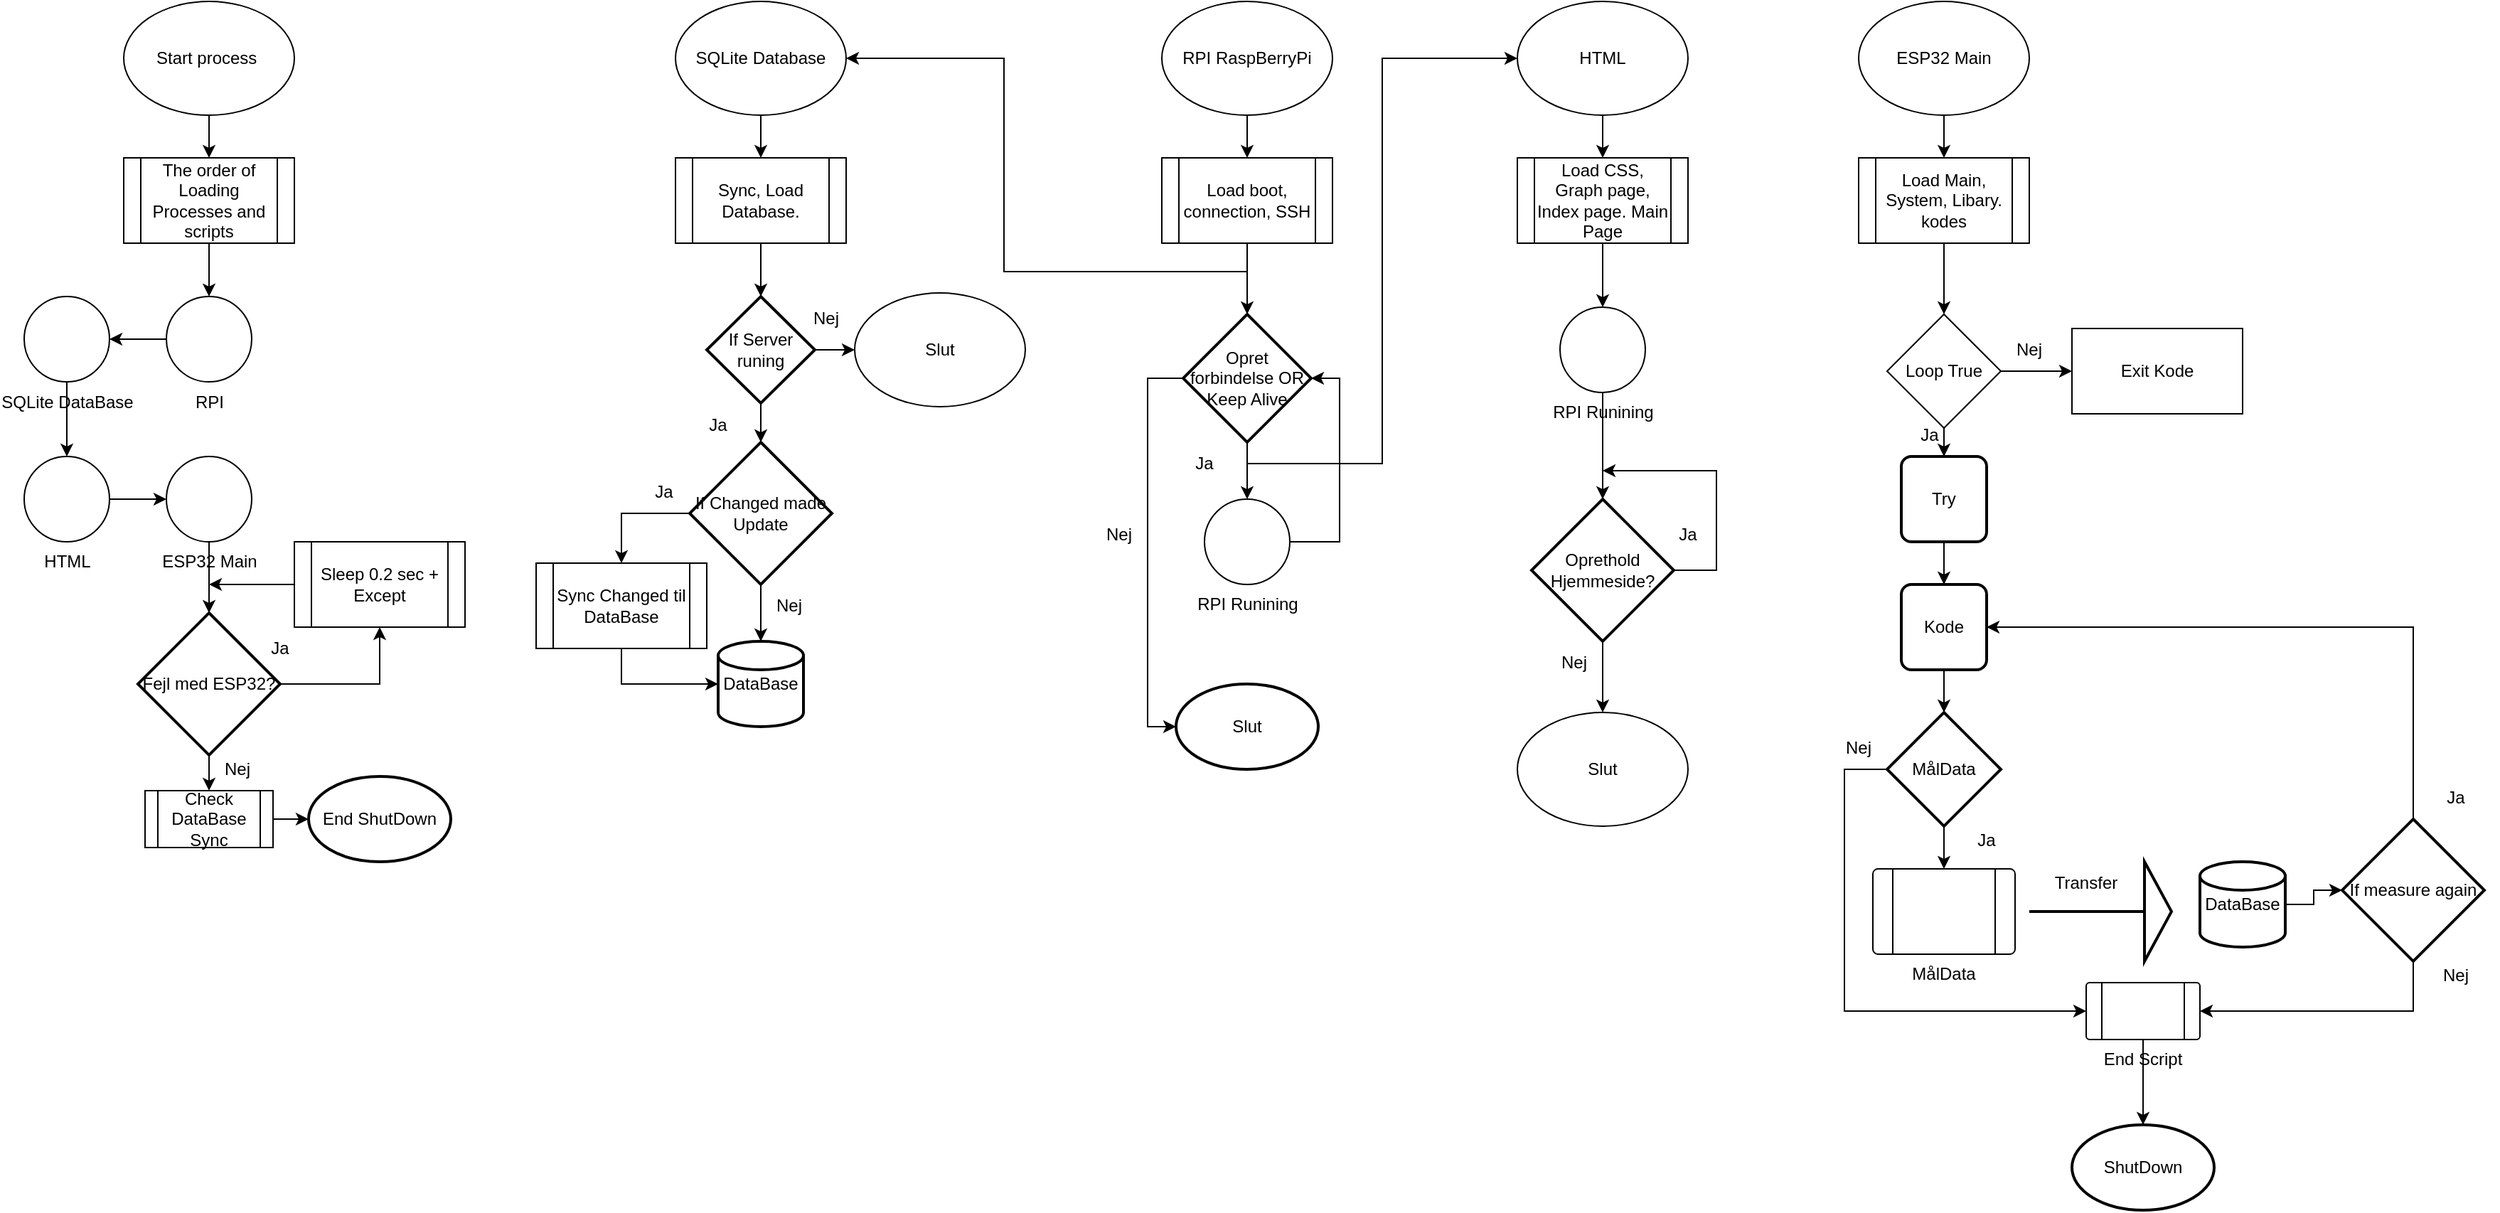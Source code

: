 <mxfile version="21.0.8" type="google"><diagram id="C5RBs43oDa-KdzZeNtuy" name="Page-1"><mxGraphModel grid="1" page="1" gridSize="10" guides="1" tooltips="1" connect="1" arrows="1" fold="1" pageScale="1" pageWidth="827" pageHeight="1169" math="0" shadow="0"><root><mxCell id="WIyWlLk6GJQsqaUBKTNV-0"/><mxCell id="WIyWlLk6GJQsqaUBKTNV-1" parent="WIyWlLk6GJQsqaUBKTNV-0"/><mxCell id="P3t2Y9XGP3nu2Di6zCtq-6" style="edgeStyle=orthogonalEdgeStyle;rounded=0;orthogonalLoop=1;jettySize=auto;html=1;entryX=0.5;entryY=0;entryDx=0;entryDy=0;" edge="1" parent="WIyWlLk6GJQsqaUBKTNV-1" source="P3t2Y9XGP3nu2Di6zCtq-0" target="P3t2Y9XGP3nu2Di6zCtq-1"><mxGeometry relative="1" as="geometry"/></mxCell><mxCell id="P3t2Y9XGP3nu2Di6zCtq-0" value="Start process&amp;nbsp;" style="ellipse;whiteSpace=wrap;html=1;" vertex="1" parent="WIyWlLk6GJQsqaUBKTNV-1"><mxGeometry x="-240" width="120" height="80" as="geometry"/></mxCell><mxCell id="1W7701XU49RWm2mFHfID-1" style="edgeStyle=orthogonalEdgeStyle;rounded=0;orthogonalLoop=1;jettySize=auto;html=1;exitX=0.5;exitY=1;exitDx=0;exitDy=0;entryX=0.5;entryY=0;entryDx=0;entryDy=0;entryPerimeter=0;" edge="1" parent="WIyWlLk6GJQsqaUBKTNV-1" source="P3t2Y9XGP3nu2Di6zCtq-1" target="u8uRBt65jKNWZAdCHyy7-28"><mxGeometry relative="1" as="geometry"/></mxCell><mxCell id="P3t2Y9XGP3nu2Di6zCtq-1" value="The order of Loading Processes and scripts" style="shape=process;whiteSpace=wrap;html=1;backgroundOutline=1;" vertex="1" parent="WIyWlLk6GJQsqaUBKTNV-1"><mxGeometry x="-240" y="110" width="120" height="60" as="geometry"/></mxCell><mxCell id="P3t2Y9XGP3nu2Di6zCtq-38" style="edgeStyle=orthogonalEdgeStyle;rounded=0;orthogonalLoop=1;jettySize=auto;html=1;" edge="1" parent="WIyWlLk6GJQsqaUBKTNV-1" source="P3t2Y9XGP3nu2Di6zCtq-2" target="P3t2Y9XGP3nu2Di6zCtq-7"><mxGeometry relative="1" as="geometry"/></mxCell><mxCell id="P3t2Y9XGP3nu2Di6zCtq-2" value="SQLite Database" style="ellipse;whiteSpace=wrap;html=1;" vertex="1" parent="WIyWlLk6GJQsqaUBKTNV-1"><mxGeometry x="148" width="120" height="80" as="geometry"/></mxCell><mxCell id="P3t2Y9XGP3nu2Di6zCtq-39" style="edgeStyle=orthogonalEdgeStyle;rounded=0;orthogonalLoop=1;jettySize=auto;html=1;" edge="1" parent="WIyWlLk6GJQsqaUBKTNV-1" source="P3t2Y9XGP3nu2Di6zCtq-3" target="P3t2Y9XGP3nu2Di6zCtq-8"><mxGeometry relative="1" as="geometry"/></mxCell><mxCell id="P3t2Y9XGP3nu2Di6zCtq-3" value="RPI RaspBerryPi" style="ellipse;whiteSpace=wrap;html=1;" vertex="1" parent="WIyWlLk6GJQsqaUBKTNV-1"><mxGeometry x="490" width="120" height="80" as="geometry"/></mxCell><mxCell id="P3t2Y9XGP3nu2Di6zCtq-40" style="edgeStyle=orthogonalEdgeStyle;rounded=0;orthogonalLoop=1;jettySize=auto;html=1;entryX=0.5;entryY=0;entryDx=0;entryDy=0;" edge="1" parent="WIyWlLk6GJQsqaUBKTNV-1" source="P3t2Y9XGP3nu2Di6zCtq-4" target="P3t2Y9XGP3nu2Di6zCtq-9"><mxGeometry relative="1" as="geometry"/></mxCell><mxCell id="P3t2Y9XGP3nu2Di6zCtq-4" value="HTML" style="ellipse;whiteSpace=wrap;html=1;" vertex="1" parent="WIyWlLk6GJQsqaUBKTNV-1"><mxGeometry x="740" width="120" height="80" as="geometry"/></mxCell><mxCell id="P3t2Y9XGP3nu2Di6zCtq-37" style="edgeStyle=orthogonalEdgeStyle;rounded=0;orthogonalLoop=1;jettySize=auto;html=1;" edge="1" parent="WIyWlLk6GJQsqaUBKTNV-1" source="P3t2Y9XGP3nu2Di6zCtq-5" target="P3t2Y9XGP3nu2Di6zCtq-10"><mxGeometry relative="1" as="geometry"/></mxCell><mxCell id="P3t2Y9XGP3nu2Di6zCtq-5" value="&lt;div&gt;ESP32 Main&lt;/div&gt;" style="ellipse;whiteSpace=wrap;html=1;" vertex="1" parent="WIyWlLk6GJQsqaUBKTNV-1"><mxGeometry x="980" width="120" height="80" as="geometry"/></mxCell><mxCell id="u8uRBt65jKNWZAdCHyy7-11" style="edgeStyle=orthogonalEdgeStyle;rounded=0;orthogonalLoop=1;jettySize=auto;html=1;entryX=0.5;entryY=0;entryDx=0;entryDy=0;entryPerimeter=0;" edge="1" parent="WIyWlLk6GJQsqaUBKTNV-1" source="P3t2Y9XGP3nu2Di6zCtq-7" target="u8uRBt65jKNWZAdCHyy7-10"><mxGeometry relative="1" as="geometry"/></mxCell><mxCell id="P3t2Y9XGP3nu2Di6zCtq-7" value="Sync, Load Database." style="shape=process;whiteSpace=wrap;html=1;backgroundOutline=1;" vertex="1" parent="WIyWlLk6GJQsqaUBKTNV-1"><mxGeometry x="148" y="110" width="120" height="60" as="geometry"/></mxCell><mxCell id="u8uRBt65jKNWZAdCHyy7-2" style="edgeStyle=orthogonalEdgeStyle;rounded=0;orthogonalLoop=1;jettySize=auto;html=1;" edge="1" parent="WIyWlLk6GJQsqaUBKTNV-1" source="P3t2Y9XGP3nu2Di6zCtq-8" target="u8uRBt65jKNWZAdCHyy7-1"><mxGeometry relative="1" as="geometry"/></mxCell><mxCell id="vGpb5dYSq3rrE0yvAxfk-0" style="edgeStyle=orthogonalEdgeStyle;rounded=0;orthogonalLoop=1;jettySize=auto;html=1;entryX=1;entryY=0.5;entryDx=0;entryDy=0;" edge="1" parent="WIyWlLk6GJQsqaUBKTNV-1" source="P3t2Y9XGP3nu2Di6zCtq-8" target="P3t2Y9XGP3nu2Di6zCtq-2"><mxGeometry relative="1" as="geometry"><Array as="points"><mxPoint x="550" y="190"/><mxPoint x="379" y="190"/><mxPoint x="379" y="40"/></Array></mxGeometry></mxCell><mxCell id="P3t2Y9XGP3nu2Di6zCtq-8" value="Load boot, connection, SSH" style="shape=process;whiteSpace=wrap;html=1;backgroundOutline=1;" vertex="1" parent="WIyWlLk6GJQsqaUBKTNV-1"><mxGeometry x="490" y="110" width="120" height="60" as="geometry"/></mxCell><mxCell id="P3t2Y9XGP3nu2Di6zCtq-51" style="edgeStyle=orthogonalEdgeStyle;rounded=0;orthogonalLoop=1;jettySize=auto;html=1;entryX=0.5;entryY=0;entryDx=0;entryDy=0;entryPerimeter=0;" edge="1" parent="WIyWlLk6GJQsqaUBKTNV-1" source="P3t2Y9XGP3nu2Di6zCtq-9" target="P3t2Y9XGP3nu2Di6zCtq-50"><mxGeometry relative="1" as="geometry"/></mxCell><mxCell id="P3t2Y9XGP3nu2Di6zCtq-9" value="Load CSS, Graph page, Index page. Main Page" style="shape=process;whiteSpace=wrap;html=1;backgroundOutline=1;" vertex="1" parent="WIyWlLk6GJQsqaUBKTNV-1"><mxGeometry x="740" y="110" width="120" height="60" as="geometry"/></mxCell><mxCell id="P3t2Y9XGP3nu2Di6zCtq-19" style="edgeStyle=orthogonalEdgeStyle;rounded=0;orthogonalLoop=1;jettySize=auto;html=1;" edge="1" parent="WIyWlLk6GJQsqaUBKTNV-1" source="P3t2Y9XGP3nu2Di6zCtq-10" target="P3t2Y9XGP3nu2Di6zCtq-11"><mxGeometry relative="1" as="geometry"/></mxCell><mxCell id="P3t2Y9XGP3nu2Di6zCtq-10" value="Load Main, System, Libary. kodes" style="shape=process;whiteSpace=wrap;html=1;backgroundOutline=1;" vertex="1" parent="WIyWlLk6GJQsqaUBKTNV-1"><mxGeometry x="980" y="110" width="120" height="60" as="geometry"/></mxCell><mxCell id="P3t2Y9XGP3nu2Di6zCtq-13" style="edgeStyle=orthogonalEdgeStyle;rounded=0;orthogonalLoop=1;jettySize=auto;html=1;exitX=1;exitY=0.5;exitDx=0;exitDy=0;" edge="1" parent="WIyWlLk6GJQsqaUBKTNV-1" source="P3t2Y9XGP3nu2Di6zCtq-11" target="P3t2Y9XGP3nu2Di6zCtq-12"><mxGeometry relative="1" as="geometry"/></mxCell><mxCell id="P3t2Y9XGP3nu2Di6zCtq-21" style="edgeStyle=orthogonalEdgeStyle;rounded=0;orthogonalLoop=1;jettySize=auto;html=1;" edge="1" parent="WIyWlLk6GJQsqaUBKTNV-1" source="P3t2Y9XGP3nu2Di6zCtq-11" target="P3t2Y9XGP3nu2Di6zCtq-20"><mxGeometry relative="1" as="geometry"/></mxCell><mxCell id="P3t2Y9XGP3nu2Di6zCtq-11" value="Loop True" style="rhombus;whiteSpace=wrap;html=1;" vertex="1" parent="WIyWlLk6GJQsqaUBKTNV-1"><mxGeometry x="1000" y="220" width="80" height="80" as="geometry"/></mxCell><mxCell id="P3t2Y9XGP3nu2Di6zCtq-12" value="Exit Kode" style="rounded=0;whiteSpace=wrap;html=1;" vertex="1" parent="WIyWlLk6GJQsqaUBKTNV-1"><mxGeometry x="1130" y="230" width="120" height="60" as="geometry"/></mxCell><mxCell id="P3t2Y9XGP3nu2Di6zCtq-14" value="Nej" style="text;html=1;strokeColor=none;fillColor=none;align=center;verticalAlign=middle;whiteSpace=wrap;rounded=0;" vertex="1" parent="WIyWlLk6GJQsqaUBKTNV-1"><mxGeometry x="1070" y="230" width="60" height="30" as="geometry"/></mxCell><mxCell id="P3t2Y9XGP3nu2Di6zCtq-36" style="edgeStyle=orthogonalEdgeStyle;rounded=0;orthogonalLoop=1;jettySize=auto;html=1;entryX=0.5;entryY=0;entryDx=0;entryDy=0;" edge="1" parent="WIyWlLk6GJQsqaUBKTNV-1" source="P3t2Y9XGP3nu2Di6zCtq-20" target="P3t2Y9XGP3nu2Di6zCtq-23"><mxGeometry relative="1" as="geometry"/></mxCell><mxCell id="P3t2Y9XGP3nu2Di6zCtq-20" value="Try" style="rounded=1;whiteSpace=wrap;html=1;absoluteArcSize=1;arcSize=14;strokeWidth=2;" vertex="1" parent="WIyWlLk6GJQsqaUBKTNV-1"><mxGeometry x="1010" y="320" width="60" height="60" as="geometry"/></mxCell><mxCell id="P3t2Y9XGP3nu2Di6zCtq-22" value="Ja" style="text;html=1;strokeColor=none;fillColor=none;align=center;verticalAlign=middle;whiteSpace=wrap;rounded=0;" vertex="1" parent="WIyWlLk6GJQsqaUBKTNV-1"><mxGeometry x="1000" y="290" width="60" height="30" as="geometry"/></mxCell><mxCell id="P3t2Y9XGP3nu2Di6zCtq-25" style="edgeStyle=orthogonalEdgeStyle;rounded=0;orthogonalLoop=1;jettySize=auto;html=1;" edge="1" parent="WIyWlLk6GJQsqaUBKTNV-1" source="P3t2Y9XGP3nu2Di6zCtq-23" target="P3t2Y9XGP3nu2Di6zCtq-24"><mxGeometry relative="1" as="geometry"/></mxCell><mxCell id="P3t2Y9XGP3nu2Di6zCtq-23" value="Kode" style="rounded=1;whiteSpace=wrap;html=1;absoluteArcSize=1;arcSize=14;strokeWidth=2;" vertex="1" parent="WIyWlLk6GJQsqaUBKTNV-1"><mxGeometry x="1010" y="410" width="60" height="60" as="geometry"/></mxCell><mxCell id="P3t2Y9XGP3nu2Di6zCtq-31" style="edgeStyle=orthogonalEdgeStyle;rounded=0;orthogonalLoop=1;jettySize=auto;html=1;" edge="1" parent="WIyWlLk6GJQsqaUBKTNV-1" source="P3t2Y9XGP3nu2Di6zCtq-24" target="P3t2Y9XGP3nu2Di6zCtq-30"><mxGeometry relative="1" as="geometry"/></mxCell><mxCell id="u8uRBt65jKNWZAdCHyy7-55" style="edgeStyle=orthogonalEdgeStyle;rounded=0;orthogonalLoop=1;jettySize=auto;html=1;exitX=0;exitY=0.5;exitDx=0;exitDy=0;exitPerimeter=0;entryX=0;entryY=0.5;entryDx=0;entryDy=0;" edge="1" parent="WIyWlLk6GJQsqaUBKTNV-1" source="P3t2Y9XGP3nu2Di6zCtq-24" target="u8uRBt65jKNWZAdCHyy7-54"><mxGeometry relative="1" as="geometry"><Array as="points"><mxPoint x="970" y="540"/><mxPoint x="970" y="710"/></Array></mxGeometry></mxCell><mxCell id="P3t2Y9XGP3nu2Di6zCtq-24" value="MålData" style="strokeWidth=2;html=1;shape=mxgraph.flowchart.decision;whiteSpace=wrap;" vertex="1" parent="WIyWlLk6GJQsqaUBKTNV-1"><mxGeometry x="1000" y="500" width="80" height="80" as="geometry"/></mxCell><mxCell id="P3t2Y9XGP3nu2Di6zCtq-30" value="MålData" style="verticalLabelPosition=bottom;verticalAlign=top;html=1;shape=process;whiteSpace=wrap;rounded=1;size=0.14;arcSize=6;" vertex="1" parent="WIyWlLk6GJQsqaUBKTNV-1"><mxGeometry x="990" y="610" width="100" height="60" as="geometry"/></mxCell><mxCell id="P3t2Y9XGP3nu2Di6zCtq-32" value="" style="verticalLabelPosition=bottom;verticalAlign=top;html=1;strokeWidth=2;shape=mxgraph.arrows2.arrow;dy=1;dx=19;notch=0;" vertex="1" parent="WIyWlLk6GJQsqaUBKTNV-1"><mxGeometry x="1100" y="605" width="100" height="70" as="geometry"/></mxCell><mxCell id="u8uRBt65jKNWZAdCHyy7-51" style="edgeStyle=orthogonalEdgeStyle;rounded=0;orthogonalLoop=1;jettySize=auto;html=1;entryX=0;entryY=0.5;entryDx=0;entryDy=0;entryPerimeter=0;" edge="1" parent="WIyWlLk6GJQsqaUBKTNV-1" source="P3t2Y9XGP3nu2Di6zCtq-34" target="u8uRBt65jKNWZAdCHyy7-50"><mxGeometry relative="1" as="geometry"/></mxCell><mxCell id="P3t2Y9XGP3nu2Di6zCtq-34" value="DataBase" style="strokeWidth=2;html=1;shape=mxgraph.flowchart.database;whiteSpace=wrap;" vertex="1" parent="WIyWlLk6GJQsqaUBKTNV-1"><mxGeometry x="1220" y="605" width="60" height="60" as="geometry"/></mxCell><mxCell id="P3t2Y9XGP3nu2Di6zCtq-35" value="Transfer" style="text;html=1;strokeColor=none;fillColor=none;align=center;verticalAlign=middle;whiteSpace=wrap;rounded=0;" vertex="1" parent="WIyWlLk6GJQsqaUBKTNV-1"><mxGeometry x="1110" y="605" width="60" height="30" as="geometry"/></mxCell><mxCell id="P3t2Y9XGP3nu2Di6zCtq-44" style="edgeStyle=orthogonalEdgeStyle;rounded=0;orthogonalLoop=1;jettySize=auto;html=1;entryX=0.5;entryY=0;entryDx=0;entryDy=0;" edge="1" parent="WIyWlLk6GJQsqaUBKTNV-1" source="P3t2Y9XGP3nu2Di6zCtq-42" target="P3t2Y9XGP3nu2Di6zCtq-43"><mxGeometry relative="1" as="geometry"/></mxCell><mxCell id="P3t2Y9XGP3nu2Di6zCtq-47" style="edgeStyle=orthogonalEdgeStyle;rounded=0;orthogonalLoop=1;jettySize=auto;html=1;" edge="1" parent="WIyWlLk6GJQsqaUBKTNV-1" source="P3t2Y9XGP3nu2Di6zCtq-42"><mxGeometry relative="1" as="geometry"><mxPoint x="800" y="330" as="targetPoint"/><Array as="points"><mxPoint x="880" y="400"/><mxPoint x="880" y="330"/><mxPoint x="860" y="330"/></Array></mxGeometry></mxCell><mxCell id="P3t2Y9XGP3nu2Di6zCtq-42" value="Oprethold Hjemmeside?" style="strokeWidth=2;html=1;shape=mxgraph.flowchart.decision;whiteSpace=wrap;" vertex="1" parent="WIyWlLk6GJQsqaUBKTNV-1"><mxGeometry x="750" y="350" width="100" height="100" as="geometry"/></mxCell><mxCell id="P3t2Y9XGP3nu2Di6zCtq-43" value="Slut" style="ellipse;whiteSpace=wrap;html=1;" vertex="1" parent="WIyWlLk6GJQsqaUBKTNV-1"><mxGeometry x="740" y="500" width="120" height="80" as="geometry"/></mxCell><mxCell id="P3t2Y9XGP3nu2Di6zCtq-48" value="Nej" style="text;html=1;strokeColor=none;fillColor=none;align=center;verticalAlign=middle;whiteSpace=wrap;rounded=0;" vertex="1" parent="WIyWlLk6GJQsqaUBKTNV-1"><mxGeometry x="750" y="450" width="60" height="30" as="geometry"/></mxCell><mxCell id="P3t2Y9XGP3nu2Di6zCtq-49" value="Ja" style="text;html=1;strokeColor=none;fillColor=none;align=center;verticalAlign=middle;whiteSpace=wrap;rounded=0;" vertex="1" parent="WIyWlLk6GJQsqaUBKTNV-1"><mxGeometry x="830" y="360" width="60" height="30" as="geometry"/></mxCell><mxCell id="P3t2Y9XGP3nu2Di6zCtq-52" style="edgeStyle=orthogonalEdgeStyle;rounded=0;orthogonalLoop=1;jettySize=auto;html=1;" edge="1" parent="WIyWlLk6GJQsqaUBKTNV-1" source="P3t2Y9XGP3nu2Di6zCtq-50" target="P3t2Y9XGP3nu2Di6zCtq-42"><mxGeometry relative="1" as="geometry"/></mxCell><mxCell id="P3t2Y9XGP3nu2Di6zCtq-50" value="RPI Runining" style="verticalLabelPosition=bottom;verticalAlign=top;html=1;shape=mxgraph.flowchart.on-page_reference;" vertex="1" parent="WIyWlLk6GJQsqaUBKTNV-1"><mxGeometry x="770" y="215" width="60" height="60" as="geometry"/></mxCell><mxCell id="u8uRBt65jKNWZAdCHyy7-9" style="edgeStyle=orthogonalEdgeStyle;rounded=0;orthogonalLoop=1;jettySize=auto;html=1;entryX=1;entryY=0.5;entryDx=0;entryDy=0;entryPerimeter=0;" edge="1" parent="WIyWlLk6GJQsqaUBKTNV-1" source="P3t2Y9XGP3nu2Di6zCtq-53" target="u8uRBt65jKNWZAdCHyy7-1"><mxGeometry relative="1" as="geometry"><Array as="points"><mxPoint x="615" y="380"/><mxPoint x="615" y="265"/></Array></mxGeometry></mxCell><mxCell id="P3t2Y9XGP3nu2Di6zCtq-53" value="RPI Runining" style="verticalLabelPosition=bottom;verticalAlign=top;html=1;shape=mxgraph.flowchart.on-page_reference;" vertex="1" parent="WIyWlLk6GJQsqaUBKTNV-1"><mxGeometry x="520" y="350" width="60" height="60" as="geometry"/></mxCell><mxCell id="u8uRBt65jKNWZAdCHyy7-3" style="edgeStyle=orthogonalEdgeStyle;rounded=0;orthogonalLoop=1;jettySize=auto;html=1;entryX=0.5;entryY=0;entryDx=0;entryDy=0;entryPerimeter=0;" edge="1" parent="WIyWlLk6GJQsqaUBKTNV-1" source="u8uRBt65jKNWZAdCHyy7-1" target="P3t2Y9XGP3nu2Di6zCtq-53"><mxGeometry relative="1" as="geometry"/></mxCell><mxCell id="u8uRBt65jKNWZAdCHyy7-5" style="edgeStyle=orthogonalEdgeStyle;rounded=0;orthogonalLoop=1;jettySize=auto;html=1;entryX=0;entryY=0.5;entryDx=0;entryDy=0;entryPerimeter=0;" edge="1" parent="WIyWlLk6GJQsqaUBKTNV-1" source="u8uRBt65jKNWZAdCHyy7-1" target="u8uRBt65jKNWZAdCHyy7-4"><mxGeometry relative="1" as="geometry"><Array as="points"><mxPoint x="480" y="265"/><mxPoint x="480" y="510"/></Array></mxGeometry></mxCell><mxCell id="u8uRBt65jKNWZAdCHyy7-1" value="Opret forbindelse OR Keep Alive" style="strokeWidth=2;html=1;shape=mxgraph.flowchart.decision;whiteSpace=wrap;" vertex="1" parent="WIyWlLk6GJQsqaUBKTNV-1"><mxGeometry x="505" y="220" width="90" height="90" as="geometry"/></mxCell><mxCell id="u8uRBt65jKNWZAdCHyy7-4" value="Slut" style="strokeWidth=2;html=1;shape=mxgraph.flowchart.start_1;whiteSpace=wrap;" vertex="1" parent="WIyWlLk6GJQsqaUBKTNV-1"><mxGeometry x="500" y="480" width="100" height="60" as="geometry"/></mxCell><mxCell id="vGpb5dYSq3rrE0yvAxfk-2" style="edgeStyle=orthogonalEdgeStyle;rounded=0;orthogonalLoop=1;jettySize=auto;html=1;entryX=0;entryY=0.5;entryDx=0;entryDy=0;" edge="1" parent="WIyWlLk6GJQsqaUBKTNV-1" source="u8uRBt65jKNWZAdCHyy7-6" target="P3t2Y9XGP3nu2Di6zCtq-4"><mxGeometry relative="1" as="geometry"/></mxCell><mxCell id="u8uRBt65jKNWZAdCHyy7-6" value="Ja" style="text;html=1;strokeColor=none;fillColor=none;align=center;verticalAlign=middle;whiteSpace=wrap;rounded=0;" vertex="1" parent="WIyWlLk6GJQsqaUBKTNV-1"><mxGeometry x="490" y="310" width="60" height="30" as="geometry"/></mxCell><mxCell id="u8uRBt65jKNWZAdCHyy7-8" value="Nej" style="text;html=1;strokeColor=none;fillColor=none;align=center;verticalAlign=middle;whiteSpace=wrap;rounded=0;" vertex="1" parent="WIyWlLk6GJQsqaUBKTNV-1"><mxGeometry x="430" y="360" width="60" height="30" as="geometry"/></mxCell><mxCell id="u8uRBt65jKNWZAdCHyy7-13" style="edgeStyle=orthogonalEdgeStyle;rounded=0;orthogonalLoop=1;jettySize=auto;html=1;" edge="1" parent="WIyWlLk6GJQsqaUBKTNV-1" source="u8uRBt65jKNWZAdCHyy7-10" target="u8uRBt65jKNWZAdCHyy7-12"><mxGeometry relative="1" as="geometry"/></mxCell><mxCell id="u8uRBt65jKNWZAdCHyy7-18" style="edgeStyle=orthogonalEdgeStyle;rounded=0;orthogonalLoop=1;jettySize=auto;html=1;entryX=0;entryY=0.5;entryDx=0;entryDy=0;" edge="1" parent="WIyWlLk6GJQsqaUBKTNV-1" source="u8uRBt65jKNWZAdCHyy7-10" target="u8uRBt65jKNWZAdCHyy7-16"><mxGeometry relative="1" as="geometry"/></mxCell><mxCell id="u8uRBt65jKNWZAdCHyy7-10" value="If Server runing" style="strokeWidth=2;html=1;shape=mxgraph.flowchart.decision;whiteSpace=wrap;" vertex="1" parent="WIyWlLk6GJQsqaUBKTNV-1"><mxGeometry x="170" y="207.5" width="76" height="75" as="geometry"/></mxCell><mxCell id="u8uRBt65jKNWZAdCHyy7-21" style="edgeStyle=orthogonalEdgeStyle;rounded=0;orthogonalLoop=1;jettySize=auto;html=1;entryX=0.5;entryY=0;entryDx=0;entryDy=0;entryPerimeter=0;" edge="1" parent="WIyWlLk6GJQsqaUBKTNV-1" source="u8uRBt65jKNWZAdCHyy7-12" target="u8uRBt65jKNWZAdCHyy7-14"><mxGeometry relative="1" as="geometry"/></mxCell><mxCell id="u8uRBt65jKNWZAdCHyy7-24" style="edgeStyle=orthogonalEdgeStyle;rounded=0;orthogonalLoop=1;jettySize=auto;html=1;entryX=0.5;entryY=0;entryDx=0;entryDy=0;" edge="1" parent="WIyWlLk6GJQsqaUBKTNV-1" source="u8uRBt65jKNWZAdCHyy7-12" target="u8uRBt65jKNWZAdCHyy7-23"><mxGeometry relative="1" as="geometry"><Array as="points"><mxPoint x="110" y="360"/></Array></mxGeometry></mxCell><mxCell id="u8uRBt65jKNWZAdCHyy7-12" value="If Changed made Update" style="strokeWidth=2;html=1;shape=mxgraph.flowchart.decision;whiteSpace=wrap;" vertex="1" parent="WIyWlLk6GJQsqaUBKTNV-1"><mxGeometry x="158" y="310" width="100" height="100" as="geometry"/></mxCell><mxCell id="u8uRBt65jKNWZAdCHyy7-14" value="DataBase" style="strokeWidth=2;html=1;shape=mxgraph.flowchart.database;whiteSpace=wrap;" vertex="1" parent="WIyWlLk6GJQsqaUBKTNV-1"><mxGeometry x="178" y="450" width="60" height="60" as="geometry"/></mxCell><mxCell id="u8uRBt65jKNWZAdCHyy7-16" value="Slut" style="ellipse;whiteSpace=wrap;html=1;" vertex="1" parent="WIyWlLk6GJQsqaUBKTNV-1"><mxGeometry x="274" y="205" width="120" height="80" as="geometry"/></mxCell><mxCell id="u8uRBt65jKNWZAdCHyy7-19" value="Nej" style="text;html=1;strokeColor=none;fillColor=none;align=center;verticalAlign=middle;whiteSpace=wrap;rounded=0;" vertex="1" parent="WIyWlLk6GJQsqaUBKTNV-1"><mxGeometry x="224" y="207.5" width="60" height="30" as="geometry"/></mxCell><mxCell id="u8uRBt65jKNWZAdCHyy7-20" value="Ja" style="text;html=1;strokeColor=none;fillColor=none;align=center;verticalAlign=middle;whiteSpace=wrap;rounded=0;" vertex="1" parent="WIyWlLk6GJQsqaUBKTNV-1"><mxGeometry x="148" y="282.5" width="60" height="30" as="geometry"/></mxCell><mxCell id="u8uRBt65jKNWZAdCHyy7-22" value="Nej" style="text;html=1;strokeColor=none;fillColor=none;align=center;verticalAlign=middle;whiteSpace=wrap;rounded=0;" vertex="1" parent="WIyWlLk6GJQsqaUBKTNV-1"><mxGeometry x="198" y="410" width="60" height="30" as="geometry"/></mxCell><mxCell id="u8uRBt65jKNWZAdCHyy7-25" style="edgeStyle=orthogonalEdgeStyle;rounded=0;orthogonalLoop=1;jettySize=auto;html=1;" edge="1" parent="WIyWlLk6GJQsqaUBKTNV-1" source="u8uRBt65jKNWZAdCHyy7-23" target="u8uRBt65jKNWZAdCHyy7-14"><mxGeometry relative="1" as="geometry"><Array as="points"><mxPoint x="110" y="480"/></Array></mxGeometry></mxCell><mxCell id="u8uRBt65jKNWZAdCHyy7-23" value="Sync Changed til DataBase" style="shape=process;whiteSpace=wrap;html=1;backgroundOutline=1;" vertex="1" parent="WIyWlLk6GJQsqaUBKTNV-1"><mxGeometry x="50" y="395" width="120" height="60" as="geometry"/></mxCell><mxCell id="u8uRBt65jKNWZAdCHyy7-26" value="Ja" style="text;html=1;strokeColor=none;fillColor=none;align=center;verticalAlign=middle;whiteSpace=wrap;rounded=0;" vertex="1" parent="WIyWlLk6GJQsqaUBKTNV-1"><mxGeometry x="110" y="330" width="60" height="30" as="geometry"/></mxCell><mxCell id="u8uRBt65jKNWZAdCHyy7-27" value="SQLite DataBase" style="verticalLabelPosition=bottom;verticalAlign=top;html=1;shape=mxgraph.flowchart.on-page_reference;" vertex="1" parent="WIyWlLk6GJQsqaUBKTNV-1"><mxGeometry x="-310" y="207.5" width="60" height="60" as="geometry"/></mxCell><mxCell id="u8uRBt65jKNWZAdCHyy7-32" style="edgeStyle=orthogonalEdgeStyle;rounded=0;orthogonalLoop=1;jettySize=auto;html=1;entryX=0.5;entryY=0;entryDx=0;entryDy=0;entryPerimeter=0;exitX=0.5;exitY=1;exitDx=0;exitDy=0;exitPerimeter=0;" edge="1" parent="WIyWlLk6GJQsqaUBKTNV-1" source="u8uRBt65jKNWZAdCHyy7-27" target="u8uRBt65jKNWZAdCHyy7-29"><mxGeometry relative="1" as="geometry"><mxPoint x="-280" y="270" as="sourcePoint"/></mxGeometry></mxCell><mxCell id="1W7701XU49RWm2mFHfID-2" style="edgeStyle=orthogonalEdgeStyle;rounded=0;orthogonalLoop=1;jettySize=auto;html=1;exitX=0;exitY=0.5;exitDx=0;exitDy=0;exitPerimeter=0;entryX=1;entryY=0.5;entryDx=0;entryDy=0;entryPerimeter=0;" edge="1" parent="WIyWlLk6GJQsqaUBKTNV-1" source="u8uRBt65jKNWZAdCHyy7-28" target="u8uRBt65jKNWZAdCHyy7-27"><mxGeometry relative="1" as="geometry"/></mxCell><mxCell id="u8uRBt65jKNWZAdCHyy7-28" value="RPI" style="verticalLabelPosition=bottom;verticalAlign=top;html=1;shape=mxgraph.flowchart.on-page_reference;" vertex="1" parent="WIyWlLk6GJQsqaUBKTNV-1"><mxGeometry x="-210" y="207.5" width="60" height="60" as="geometry"/></mxCell><mxCell id="u8uRBt65jKNWZAdCHyy7-33" style="edgeStyle=orthogonalEdgeStyle;rounded=0;orthogonalLoop=1;jettySize=auto;html=1;" edge="1" parent="WIyWlLk6GJQsqaUBKTNV-1" source="u8uRBt65jKNWZAdCHyy7-29" target="u8uRBt65jKNWZAdCHyy7-30"><mxGeometry relative="1" as="geometry"/></mxCell><mxCell id="u8uRBt65jKNWZAdCHyy7-29" value="HTML" style="verticalLabelPosition=bottom;verticalAlign=top;html=1;shape=mxgraph.flowchart.on-page_reference;" vertex="1" parent="WIyWlLk6GJQsqaUBKTNV-1"><mxGeometry x="-310" y="320" width="60" height="60" as="geometry"/></mxCell><mxCell id="u8uRBt65jKNWZAdCHyy7-35" style="edgeStyle=orthogonalEdgeStyle;rounded=0;orthogonalLoop=1;jettySize=auto;html=1;" edge="1" parent="WIyWlLk6GJQsqaUBKTNV-1" source="u8uRBt65jKNWZAdCHyy7-30" target="u8uRBt65jKNWZAdCHyy7-34"><mxGeometry relative="1" as="geometry"/></mxCell><mxCell id="u8uRBt65jKNWZAdCHyy7-30" value="ESP32 Main" style="verticalLabelPosition=bottom;verticalAlign=top;html=1;shape=mxgraph.flowchart.on-page_reference;" vertex="1" parent="WIyWlLk6GJQsqaUBKTNV-1"><mxGeometry x="-210" y="320" width="60" height="60" as="geometry"/></mxCell><mxCell id="u8uRBt65jKNWZAdCHyy7-40" style="edgeStyle=orthogonalEdgeStyle;rounded=0;orthogonalLoop=1;jettySize=auto;html=1;entryX=0.5;entryY=1;entryDx=0;entryDy=0;exitX=1;exitY=0.5;exitDx=0;exitDy=0;exitPerimeter=0;" edge="1" parent="WIyWlLk6GJQsqaUBKTNV-1" source="u8uRBt65jKNWZAdCHyy7-34" target="u8uRBt65jKNWZAdCHyy7-39"><mxGeometry relative="1" as="geometry"><Array as="points"><mxPoint x="-60" y="480"/></Array></mxGeometry></mxCell><mxCell id="u8uRBt65jKNWZAdCHyy7-47" style="edgeStyle=orthogonalEdgeStyle;rounded=0;orthogonalLoop=1;jettySize=auto;html=1;" edge="1" parent="WIyWlLk6GJQsqaUBKTNV-1" source="u8uRBt65jKNWZAdCHyy7-34" target="u8uRBt65jKNWZAdCHyy7-46"><mxGeometry relative="1" as="geometry"/></mxCell><mxCell id="u8uRBt65jKNWZAdCHyy7-34" value="Fejl med ESP32?" style="strokeWidth=2;html=1;shape=mxgraph.flowchart.decision;whiteSpace=wrap;" vertex="1" parent="WIyWlLk6GJQsqaUBKTNV-1"><mxGeometry x="-230" y="430" width="100" height="100" as="geometry"/></mxCell><mxCell id="u8uRBt65jKNWZAdCHyy7-38" value="Ja" style="text;html=1;strokeColor=none;fillColor=none;align=center;verticalAlign=middle;whiteSpace=wrap;rounded=0;" vertex="1" parent="WIyWlLk6GJQsqaUBKTNV-1"><mxGeometry x="-160" y="440" width="60" height="30" as="geometry"/></mxCell><mxCell id="u8uRBt65jKNWZAdCHyy7-41" style="edgeStyle=orthogonalEdgeStyle;rounded=0;orthogonalLoop=1;jettySize=auto;html=1;" edge="1" parent="WIyWlLk6GJQsqaUBKTNV-1" source="u8uRBt65jKNWZAdCHyy7-39"><mxGeometry relative="1" as="geometry"><mxPoint x="-180" y="410" as="targetPoint"/></mxGeometry></mxCell><mxCell id="u8uRBt65jKNWZAdCHyy7-39" value="Sleep 0.2 sec + Except" style="shape=process;whiteSpace=wrap;html=1;backgroundOutline=1;" vertex="1" parent="WIyWlLk6GJQsqaUBKTNV-1"><mxGeometry x="-120" y="380" width="120" height="60" as="geometry"/></mxCell><mxCell id="u8uRBt65jKNWZAdCHyy7-42" value="End ShutDown" style="strokeWidth=2;html=1;shape=mxgraph.flowchart.start_1;whiteSpace=wrap;" vertex="1" parent="WIyWlLk6GJQsqaUBKTNV-1"><mxGeometry x="-110" y="545" width="100" height="60" as="geometry"/></mxCell><mxCell id="u8uRBt65jKNWZAdCHyy7-48" style="edgeStyle=orthogonalEdgeStyle;rounded=0;orthogonalLoop=1;jettySize=auto;html=1;entryX=0;entryY=0.5;entryDx=0;entryDy=0;entryPerimeter=0;" edge="1" parent="WIyWlLk6GJQsqaUBKTNV-1" source="u8uRBt65jKNWZAdCHyy7-46" target="u8uRBt65jKNWZAdCHyy7-42"><mxGeometry relative="1" as="geometry"/></mxCell><mxCell id="u8uRBt65jKNWZAdCHyy7-46" value="Check DataBase Sync" style="shape=process;whiteSpace=wrap;html=1;backgroundOutline=1;" vertex="1" parent="WIyWlLk6GJQsqaUBKTNV-1"><mxGeometry x="-225" y="555" width="90" height="40" as="geometry"/></mxCell><mxCell id="u8uRBt65jKNWZAdCHyy7-49" value="Nej" style="text;html=1;strokeColor=none;fillColor=none;align=center;verticalAlign=middle;whiteSpace=wrap;rounded=0;" vertex="1" parent="WIyWlLk6GJQsqaUBKTNV-1"><mxGeometry x="-190" y="525" width="60" height="30" as="geometry"/></mxCell><mxCell id="u8uRBt65jKNWZAdCHyy7-52" style="edgeStyle=orthogonalEdgeStyle;rounded=0;orthogonalLoop=1;jettySize=auto;html=1;entryX=1;entryY=0.5;entryDx=0;entryDy=0;" edge="1" parent="WIyWlLk6GJQsqaUBKTNV-1" source="u8uRBt65jKNWZAdCHyy7-50" target="P3t2Y9XGP3nu2Di6zCtq-23"><mxGeometry relative="1" as="geometry"><Array as="points"><mxPoint x="1370" y="440"/></Array></mxGeometry></mxCell><mxCell id="u8uRBt65jKNWZAdCHyy7-56" style="edgeStyle=orthogonalEdgeStyle;rounded=0;orthogonalLoop=1;jettySize=auto;html=1;entryX=1;entryY=0.5;entryDx=0;entryDy=0;" edge="1" parent="WIyWlLk6GJQsqaUBKTNV-1" source="u8uRBt65jKNWZAdCHyy7-50" target="u8uRBt65jKNWZAdCHyy7-54"><mxGeometry relative="1" as="geometry"><Array as="points"><mxPoint x="1370" y="710"/></Array></mxGeometry></mxCell><mxCell id="u8uRBt65jKNWZAdCHyy7-50" value="If measure again" style="strokeWidth=2;html=1;shape=mxgraph.flowchart.decision;whiteSpace=wrap;" vertex="1" parent="WIyWlLk6GJQsqaUBKTNV-1"><mxGeometry x="1320" y="575" width="100" height="100" as="geometry"/></mxCell><mxCell id="u8uRBt65jKNWZAdCHyy7-53" value="ShutDown" style="strokeWidth=2;html=1;shape=mxgraph.flowchart.start_1;whiteSpace=wrap;" vertex="1" parent="WIyWlLk6GJQsqaUBKTNV-1"><mxGeometry x="1130" y="790" width="100" height="60" as="geometry"/></mxCell><mxCell id="u8uRBt65jKNWZAdCHyy7-57" style="edgeStyle=orthogonalEdgeStyle;rounded=0;orthogonalLoop=1;jettySize=auto;html=1;" edge="1" parent="WIyWlLk6GJQsqaUBKTNV-1" source="u8uRBt65jKNWZAdCHyy7-54" target="u8uRBt65jKNWZAdCHyy7-53"><mxGeometry relative="1" as="geometry"/></mxCell><mxCell id="u8uRBt65jKNWZAdCHyy7-54" value="End Script" style="verticalLabelPosition=bottom;verticalAlign=top;html=1;shape=process;whiteSpace=wrap;rounded=1;size=0.14;arcSize=6;" vertex="1" parent="WIyWlLk6GJQsqaUBKTNV-1"><mxGeometry x="1140" y="690" width="80" height="40" as="geometry"/></mxCell><mxCell id="u8uRBt65jKNWZAdCHyy7-58" value="Ja" style="text;html=1;strokeColor=none;fillColor=none;align=center;verticalAlign=middle;whiteSpace=wrap;rounded=0;" vertex="1" parent="WIyWlLk6GJQsqaUBKTNV-1"><mxGeometry x="1040" y="575" width="60" height="30" as="geometry"/></mxCell><mxCell id="u8uRBt65jKNWZAdCHyy7-59" value="Nej" style="text;html=1;strokeColor=none;fillColor=none;align=center;verticalAlign=middle;whiteSpace=wrap;rounded=0;" vertex="1" parent="WIyWlLk6GJQsqaUBKTNV-1"><mxGeometry x="950" y="510" width="60" height="30" as="geometry"/></mxCell><mxCell id="u8uRBt65jKNWZAdCHyy7-60" value="Ja" style="text;html=1;strokeColor=none;fillColor=none;align=center;verticalAlign=middle;whiteSpace=wrap;rounded=0;" vertex="1" parent="WIyWlLk6GJQsqaUBKTNV-1"><mxGeometry x="1370" y="545" width="60" height="30" as="geometry"/></mxCell><mxCell id="u8uRBt65jKNWZAdCHyy7-62" value="Nej" style="text;html=1;strokeColor=none;fillColor=none;align=center;verticalAlign=middle;whiteSpace=wrap;rounded=0;" vertex="1" parent="WIyWlLk6GJQsqaUBKTNV-1"><mxGeometry x="1370" y="670" width="60" height="30" as="geometry"/></mxCell></root></mxGraphModel></diagram></mxfile>
